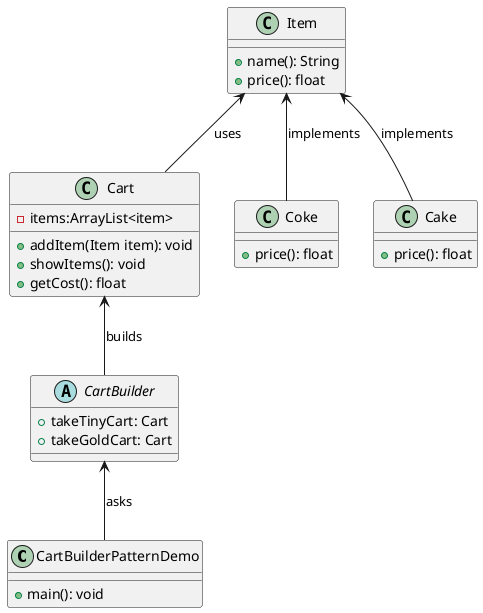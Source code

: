 @startuml
class CartBuilderPatternDemo{
+main(): void
}

abstract class CartBuilder{
+takeTinyCart: Cart
+takeGoldCart: Cart
}

class Cart{
-items:ArrayList<item>
+addItem(Item item): void
+showItems(): void
+getCost(): float
}

class Item{
+name(): String
+price(): float
}

class Coke{
+price(): float
}
class Cake{
+price(): float
}

CartBuilder <-- CartBuilderPatternDemo: asks
Cart <-- CartBuilder : builds
Item <-- Cart : uses
Item <-- Coke : implements
Item <-- Cake : implements
@enduml
